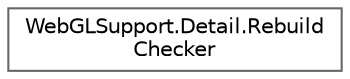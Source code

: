 digraph "Graphical Class Hierarchy"
{
 // LATEX_PDF_SIZE
  bgcolor="transparent";
  edge [fontname=Helvetica,fontsize=10,labelfontname=Helvetica,labelfontsize=10];
  node [fontname=Helvetica,fontsize=10,shape=box,height=0.2,width=0.4];
  rankdir="LR";
  Node0 [id="Node000000",label="WebGLSupport.Detail.Rebuild\lChecker",height=0.2,width=0.4,color="grey40", fillcolor="white", style="filled",URL="$class_web_g_l_support_1_1_detail_1_1_rebuild_checker.html",tooltip=" "];
}
